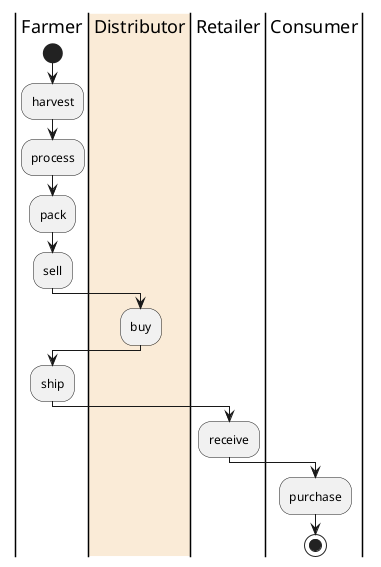 @startuml
|Farmer|
start
:harvest;
:process;
:pack;
:sell;
|#AntiqueWhite|Distributor|
:buy;
|Farmer|
:ship;
|Retailer|
:receive;
|Consumer|
:purchase;
stop
@enduml